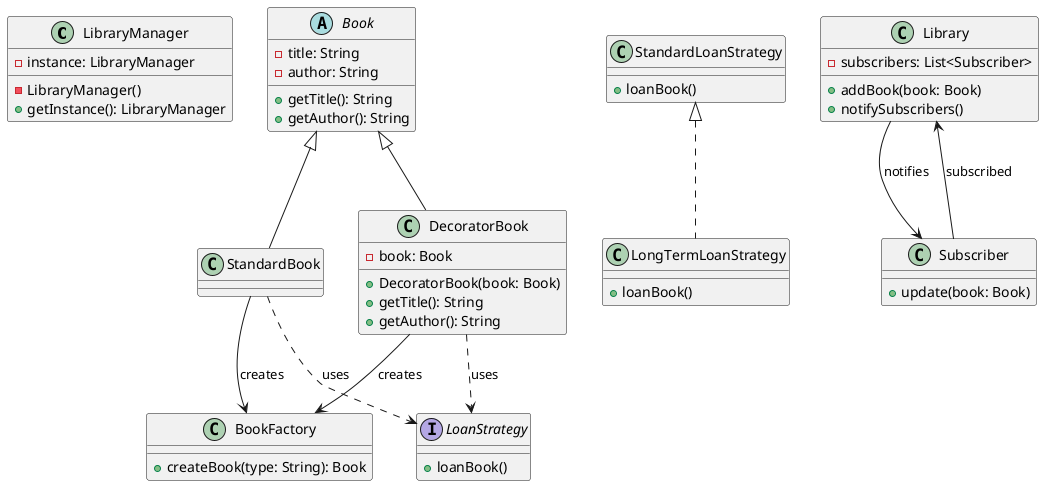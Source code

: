 @startuml

class LibraryManager {
    -instance: LibraryManager
    -LibraryManager()
    +getInstance(): LibraryManager
}

class BookFactory {
    +createBook(type: String): Book
}

interface LoanStrategy {
    +loanBook()
}

class StandardLoanStrategy {
    +loanBook()
}

class LongTermLoanStrategy {
    +loanBook()
}

class Library {
    -subscribers: List<Subscriber>
    +addBook(book: Book)
    +notifySubscribers()
}

class Subscriber {
    +update(book: Book)
}

abstract class Book {
    -title: String
    -author: String
    +getTitle(): String
    +getAuthor(): String
}

class StandardBook {
}

class DecoratorBook {
    -book: Book
    +DecoratorBook(book: Book)
    +getTitle(): String
    +getAuthor(): String
}

Library --> Subscriber: notifies
Library <-- Subscriber: subscribed
Book <|-- StandardBook
Book <|-- DecoratorBook

StandardBook --> BookFactory: creates
DecoratorBook --> BookFactory: creates

StandardBook ..> LoanStrategy: uses
DecoratorBook ..> LoanStrategy: uses

StandardLoanStrategy <|.. LongTermLoanStrategy

@enduml
